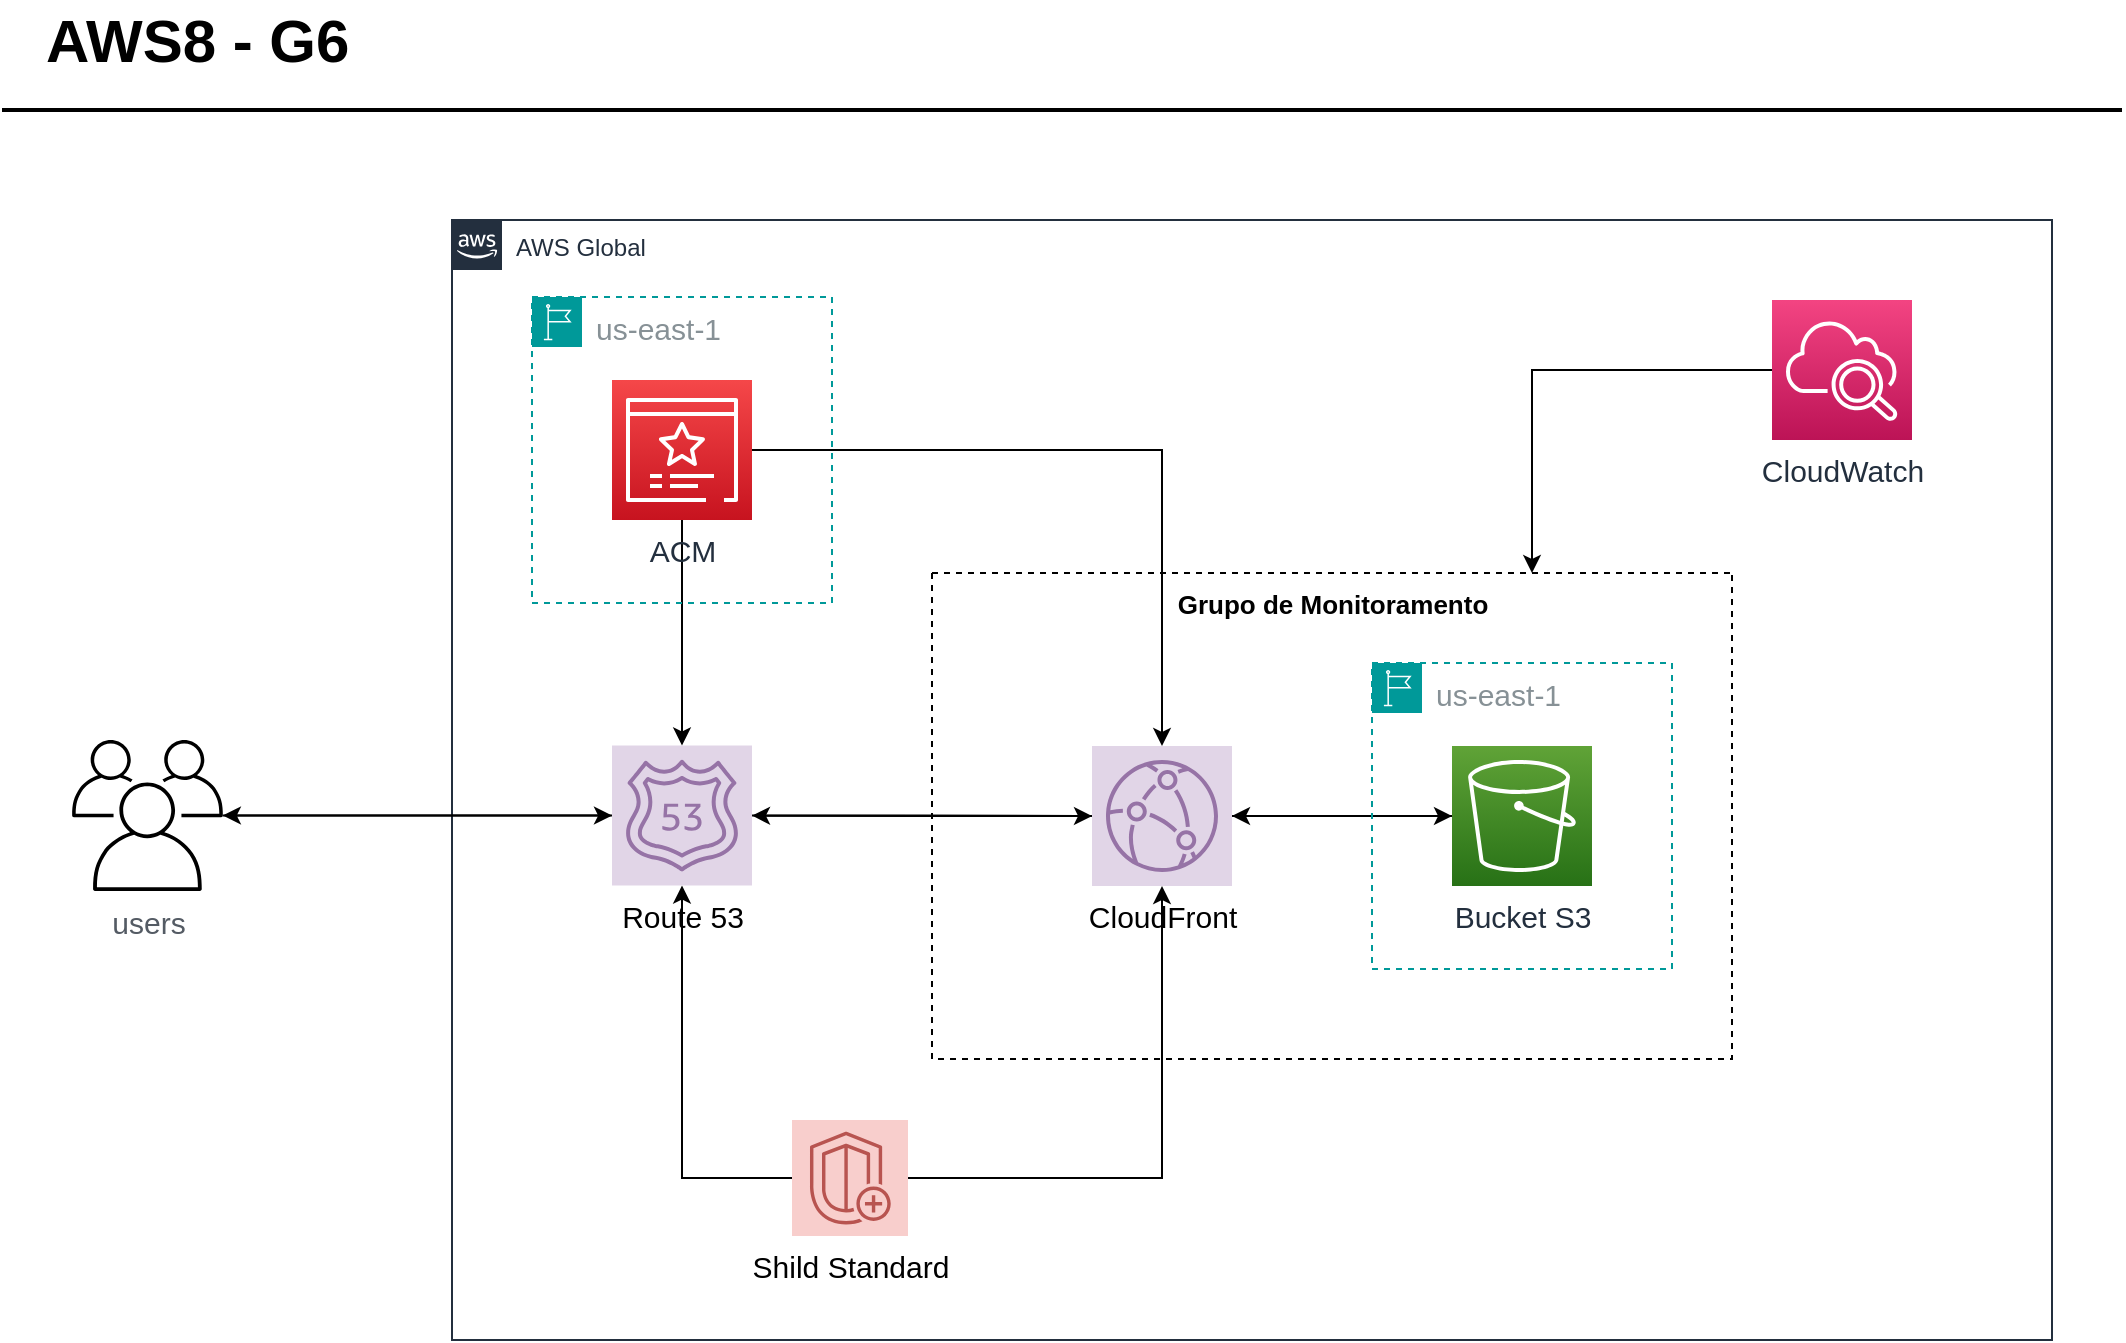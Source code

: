 <mxfile version="21.6.1" type="github">
  <diagram id="Ht1M8jgEwFfnCIfOTk4-" name="Page-1">
    <mxGraphModel dx="2294" dy="783" grid="1" gridSize="10" guides="1" tooltips="1" connect="1" arrows="1" fold="1" page="1" pageScale="1" pageWidth="827" pageHeight="1169" math="0" shadow="0">
      <root>
        <mxCell id="0" />
        <mxCell id="1" parent="0" />
        <mxCell id="UEzPUAAOIrF-is8g5C7q-2" value="AWS Global" style="points=[[0,0],[0.25,0],[0.5,0],[0.75,0],[1,0],[1,0.25],[1,0.5],[1,0.75],[1,1],[0.75,1],[0.5,1],[0.25,1],[0,1],[0,0.75],[0,0.5],[0,0.25]];outlineConnect=0;gradientColor=none;html=1;whiteSpace=wrap;fontSize=12;fontStyle=0;shape=mxgraph.aws4.group;grIcon=mxgraph.aws4.group_aws_cloud_alt;strokeColor=#232F3E;fillColor=none;verticalAlign=top;align=left;spacingLeft=30;fontColor=#232F3E;dashed=0;container=1;pointerEvents=0;collapsible=0;recursiveResize=0;" parent="1" vertex="1">
          <mxGeometry x="225" y="140" width="800" height="560" as="geometry" />
        </mxCell>
        <mxCell id="gmcyGkVwqVU7M_YvU6Ed-11" style="edgeStyle=orthogonalEdgeStyle;rounded=0;orthogonalLoop=1;jettySize=auto;html=1;" edge="1" parent="UEzPUAAOIrF-is8g5C7q-2" source="cJzo9WibTIsnToOcqdDL-10" target="cJzo9WibTIsnToOcqdDL-6">
          <mxGeometry relative="1" as="geometry" />
        </mxCell>
        <mxCell id="cJzo9WibTIsnToOcqdDL-10" value="&lt;font style=&quot;font-size: 15px;&quot;&gt;Bucket S3&lt;/font&gt;" style="sketch=0;points=[[0,0,0],[0.25,0,0],[0.5,0,0],[0.75,0,0],[1,0,0],[0,1,0],[0.25,1,0],[0.5,1,0],[0.75,1,0],[1,1,0],[0,0.25,0],[0,0.5,0],[0,0.75,0],[1,0.25,0],[1,0.5,0],[1,0.75,0]];outlineConnect=0;fontColor=#232F3E;gradientColor=#60A337;gradientDirection=north;fillColor=#277116;strokeColor=#ffffff;dashed=0;verticalLabelPosition=bottom;verticalAlign=top;align=center;html=1;fontSize=12;fontStyle=0;aspect=fixed;shape=mxgraph.aws4.resourceIcon;resIcon=mxgraph.aws4.s3;" parent="UEzPUAAOIrF-is8g5C7q-2" vertex="1">
          <mxGeometry x="500" y="263" width="70" height="70" as="geometry" />
        </mxCell>
        <mxCell id="gmcyGkVwqVU7M_YvU6Ed-10" style="edgeStyle=orthogonalEdgeStyle;rounded=0;orthogonalLoop=1;jettySize=auto;html=1;" edge="1" parent="UEzPUAAOIrF-is8g5C7q-2" source="cJzo9WibTIsnToOcqdDL-6" target="cJzo9WibTIsnToOcqdDL-2">
          <mxGeometry relative="1" as="geometry" />
        </mxCell>
        <mxCell id="cJzo9WibTIsnToOcqdDL-6" value="&lt;font style=&quot;font-size: 15px;&quot;&gt;CloudFront&lt;/font&gt;" style="sketch=0;points=[[0,0,0],[0.25,0,0],[0.5,0,0],[0.75,0,0],[1,0,0],[0,1,0],[0.25,1,0],[0.5,1,0],[0.75,1,0],[1,1,0],[0,0.25,0],[0,0.5,0],[0,0.75,0],[1,0.25,0],[1,0.5,0],[1,0.75,0]];outlineConnect=0;gradientDirection=north;fillColor=#e1d5e7;strokeColor=#9673a6;dashed=0;verticalLabelPosition=bottom;verticalAlign=top;align=center;html=1;fontSize=12;fontStyle=0;aspect=fixed;shape=mxgraph.aws4.resourceIcon;resIcon=mxgraph.aws4.cloudfront;" parent="UEzPUAAOIrF-is8g5C7q-2" vertex="1">
          <mxGeometry x="320" y="263" width="70" height="70" as="geometry" />
        </mxCell>
        <mxCell id="JciT0yg2AG9aeZorolF0-9" value="" style="endArrow=classic;html=1;rounded=0;exitX=1;exitY=0.5;exitDx=0;exitDy=0;exitPerimeter=0;entryX=0;entryY=0.5;entryDx=0;entryDy=0;entryPerimeter=0;" parent="UEzPUAAOIrF-is8g5C7q-2" source="cJzo9WibTIsnToOcqdDL-6" target="cJzo9WibTIsnToOcqdDL-10" edge="1">
          <mxGeometry width="50" height="50" relative="1" as="geometry">
            <mxPoint x="5" y="176.83" as="sourcePoint" />
            <mxPoint x="100" y="177" as="targetPoint" />
          </mxGeometry>
        </mxCell>
        <mxCell id="gmcyGkVwqVU7M_YvU6Ed-14" style="edgeStyle=orthogonalEdgeStyle;rounded=0;orthogonalLoop=1;jettySize=auto;html=1;entryX=0.5;entryY=1;entryDx=0;entryDy=0;entryPerimeter=0;" edge="1" parent="UEzPUAAOIrF-is8g5C7q-2" source="cJzo9WibTIsnToOcqdDL-8" target="cJzo9WibTIsnToOcqdDL-2">
          <mxGeometry relative="1" as="geometry" />
        </mxCell>
        <mxCell id="gmcyGkVwqVU7M_YvU6Ed-15" style="edgeStyle=orthogonalEdgeStyle;rounded=0;orthogonalLoop=1;jettySize=auto;html=1;entryX=0.5;entryY=1;entryDx=0;entryDy=0;entryPerimeter=0;" edge="1" parent="UEzPUAAOIrF-is8g5C7q-2" source="cJzo9WibTIsnToOcqdDL-8" target="cJzo9WibTIsnToOcqdDL-6">
          <mxGeometry relative="1" as="geometry" />
        </mxCell>
        <mxCell id="cJzo9WibTIsnToOcqdDL-8" value="&lt;font style=&quot;font-size: 15px;&quot;&gt;Shild Standard&lt;/font&gt;" style="sketch=0;points=[[0,0,0],[0.25,0,0],[0.5,0,0],[0.75,0,0],[1,0,0],[0,1,0],[0.25,1,0],[0.5,1,0],[0.75,1,0],[1,1,0],[0,0.25,0],[0,0.5,0],[0,0.75,0],[1,0.25,0],[1,0.5,0],[1,0.75,0]];outlineConnect=0;gradientDirection=north;fillColor=#f8cecc;strokeColor=#b85450;dashed=0;verticalLabelPosition=bottom;verticalAlign=top;align=center;html=1;fontSize=12;fontStyle=0;aspect=fixed;shape=mxgraph.aws4.resourceIcon;resIcon=mxgraph.aws4.shield;gradientColor=none;" parent="UEzPUAAOIrF-is8g5C7q-2" vertex="1">
          <mxGeometry x="170" y="450" width="58" height="58" as="geometry" />
        </mxCell>
        <mxCell id="gmcyGkVwqVU7M_YvU6Ed-3" value="" style="swimlane;startSize=0;dashed=1;" vertex="1" parent="UEzPUAAOIrF-is8g5C7q-2">
          <mxGeometry x="240" y="176.5" width="400" height="243" as="geometry" />
        </mxCell>
        <mxCell id="gmcyGkVwqVU7M_YvU6Ed-5" value="&lt;b&gt;&lt;font style=&quot;font-size: 13px;&quot;&gt;Grupo de Monitoramento&lt;/font&gt;&lt;/b&gt;" style="text;html=1;align=center;verticalAlign=middle;resizable=0;points=[];autosize=1;strokeColor=none;fillColor=none;" vertex="1" parent="gmcyGkVwqVU7M_YvU6Ed-3">
          <mxGeometry x="110" width="180" height="30" as="geometry" />
        </mxCell>
        <mxCell id="gmcyGkVwqVU7M_YvU6Ed-12" value="&lt;font style=&quot;font-size: 15px;&quot;&gt;us-east-1&lt;/font&gt;" style="sketch=0;outlineConnect=0;gradientColor=none;html=1;whiteSpace=wrap;fontSize=12;fontStyle=0;shape=mxgraph.aws4.group;grIcon=mxgraph.aws4.group_region;strokeColor=#009999;fillColor=none;verticalAlign=top;align=left;spacingLeft=30;fontColor=#879196;dashed=1;" vertex="1" parent="gmcyGkVwqVU7M_YvU6Ed-3">
          <mxGeometry x="220" y="45" width="150" height="153" as="geometry" />
        </mxCell>
        <mxCell id="gmcyGkVwqVU7M_YvU6Ed-8" style="edgeStyle=orthogonalEdgeStyle;rounded=0;orthogonalLoop=1;jettySize=auto;html=1;" edge="1" parent="UEzPUAAOIrF-is8g5C7q-2" source="cJzo9WibTIsnToOcqdDL-2" target="cJzo9WibTIsnToOcqdDL-6">
          <mxGeometry relative="1" as="geometry" />
        </mxCell>
        <mxCell id="cJzo9WibTIsnToOcqdDL-2" value="&lt;font style=&quot;font-size: 15px;&quot;&gt;Route 53&lt;/font&gt;" style="sketch=0;points=[[0,0,0],[0.25,0,0],[0.5,0,0],[0.75,0,0],[1,0,0],[0,1,0],[0.25,1,0],[0.5,1,0],[0.75,1,0],[1,1,0],[0,0.25,0],[0,0.5,0],[0,0.75,0],[1,0.25,0],[1,0.5,0],[1,0.75,0]];outlineConnect=0;gradientDirection=north;fillColor=#e1d5e7;strokeColor=#9673a6;dashed=0;verticalLabelPosition=bottom;verticalAlign=top;align=center;html=1;fontSize=12;fontStyle=0;aspect=fixed;shape=mxgraph.aws4.resourceIcon;resIcon=mxgraph.aws4.route_53;" parent="UEzPUAAOIrF-is8g5C7q-2" vertex="1">
          <mxGeometry x="80" y="262.75" width="70" height="70" as="geometry" />
        </mxCell>
        <mxCell id="gmcyGkVwqVU7M_YvU6Ed-7" style="edgeStyle=orthogonalEdgeStyle;rounded=0;orthogonalLoop=1;jettySize=auto;html=1;entryX=0.5;entryY=0;entryDx=0;entryDy=0;entryPerimeter=0;" edge="1" parent="UEzPUAAOIrF-is8g5C7q-2" source="JciT0yg2AG9aeZorolF0-6" target="cJzo9WibTIsnToOcqdDL-6">
          <mxGeometry relative="1" as="geometry" />
        </mxCell>
        <mxCell id="gmcyGkVwqVU7M_YvU6Ed-19" style="edgeStyle=orthogonalEdgeStyle;rounded=0;orthogonalLoop=1;jettySize=auto;html=1;entryX=0.5;entryY=0;entryDx=0;entryDy=0;entryPerimeter=0;" edge="1" parent="UEzPUAAOIrF-is8g5C7q-2" source="JciT0yg2AG9aeZorolF0-6" target="cJzo9WibTIsnToOcqdDL-2">
          <mxGeometry relative="1" as="geometry" />
        </mxCell>
        <mxCell id="JciT0yg2AG9aeZorolF0-6" value="&lt;font style=&quot;font-size: 15px;&quot;&gt;ACM&lt;/font&gt;" style="sketch=0;points=[[0,0,0],[0.25,0,0],[0.5,0,0],[0.75,0,0],[1,0,0],[0,1,0],[0.25,1,0],[0.5,1,0],[0.75,1,0],[1,1,0],[0,0.25,0],[0,0.5,0],[0,0.75,0],[1,0.25,0],[1,0.5,0],[1,0.75,0]];outlineConnect=0;fontColor=#232F3E;gradientColor=#F54749;gradientDirection=north;fillColor=#C7131F;strokeColor=#ffffff;dashed=0;verticalLabelPosition=bottom;verticalAlign=top;align=center;html=1;fontSize=12;fontStyle=0;aspect=fixed;shape=mxgraph.aws4.resourceIcon;resIcon=mxgraph.aws4.certificate_manager_3;" parent="UEzPUAAOIrF-is8g5C7q-2" vertex="1">
          <mxGeometry x="80" y="80" width="70" height="70" as="geometry" />
        </mxCell>
        <mxCell id="gmcyGkVwqVU7M_YvU6Ed-6" style="edgeStyle=orthogonalEdgeStyle;rounded=0;orthogonalLoop=1;jettySize=auto;html=1;entryX=0.75;entryY=0;entryDx=0;entryDy=0;" edge="1" parent="UEzPUAAOIrF-is8g5C7q-2" source="cJzo9WibTIsnToOcqdDL-9" target="gmcyGkVwqVU7M_YvU6Ed-3">
          <mxGeometry relative="1" as="geometry" />
        </mxCell>
        <mxCell id="cJzo9WibTIsnToOcqdDL-9" value="&lt;font style=&quot;font-size: 15px;&quot;&gt;CloudWatch&lt;/font&gt;" style="sketch=0;points=[[0,0,0],[0.25,0,0],[0.5,0,0],[0.75,0,0],[1,0,0],[0,1,0],[0.25,1,0],[0.5,1,0],[0.75,1,0],[1,1,0],[0,0.25,0],[0,0.5,0],[0,0.75,0],[1,0.25,0],[1,0.5,0],[1,0.75,0]];points=[[0,0,0],[0.25,0,0],[0.5,0,0],[0.75,0,0],[1,0,0],[0,1,0],[0.25,1,0],[0.5,1,0],[0.75,1,0],[1,1,0],[0,0.25,0],[0,0.5,0],[0,0.75,0],[1,0.25,0],[1,0.5,0],[1,0.75,0]];outlineConnect=0;fontColor=#232F3E;gradientColor=#F34482;gradientDirection=north;fillColor=#BC1356;strokeColor=#ffffff;dashed=0;verticalLabelPosition=bottom;verticalAlign=top;align=center;html=1;fontSize=12;fontStyle=0;aspect=fixed;shape=mxgraph.aws4.resourceIcon;resIcon=mxgraph.aws4.cloudwatch_2;" parent="UEzPUAAOIrF-is8g5C7q-2" vertex="1">
          <mxGeometry x="660" y="40" width="70" height="70" as="geometry" />
        </mxCell>
        <mxCell id="gmcyGkVwqVU7M_YvU6Ed-13" value="&lt;font style=&quot;font-size: 15px;&quot;&gt;us-east-1&lt;/font&gt;" style="sketch=0;outlineConnect=0;gradientColor=none;html=1;whiteSpace=wrap;fontSize=12;fontStyle=0;shape=mxgraph.aws4.group;grIcon=mxgraph.aws4.group_region;strokeColor=#009999;fillColor=none;verticalAlign=top;align=left;spacingLeft=30;fontColor=#879196;dashed=1;" vertex="1" parent="UEzPUAAOIrF-is8g5C7q-2">
          <mxGeometry x="40" y="38.5" width="150" height="153" as="geometry" />
        </mxCell>
        <mxCell id="-QjtrjUzRDEMRZ5MF8oH-47" value="AWS8 - G6" style="text;html=1;resizable=0;points=[];autosize=1;align=left;verticalAlign=top;spacingTop=-4;fontSize=30;fontStyle=1" parent="1" vertex="1">
          <mxGeometry x="20" y="30" width="180" height="40" as="geometry" />
        </mxCell>
        <mxCell id="SCVMTBWpLvtzJIhz15lM-1" value="" style="line;strokeWidth=2;html=1;fontSize=14;" parent="1" vertex="1">
          <mxGeometry y="80" width="1060" height="10" as="geometry" />
        </mxCell>
        <mxCell id="gmcyGkVwqVU7M_YvU6Ed-16" style="edgeStyle=orthogonalEdgeStyle;rounded=0;orthogonalLoop=1;jettySize=auto;html=1;" edge="1" parent="1" source="cJzo9WibTIsnToOcqdDL-1" target="cJzo9WibTIsnToOcqdDL-2">
          <mxGeometry relative="1" as="geometry" />
        </mxCell>
        <mxCell id="cJzo9WibTIsnToOcqdDL-1" value="&lt;font style=&quot;font-size: 15px;&quot;&gt;users&lt;/font&gt;" style="sketch=0;outlineConnect=0;gradientColor=none;fontColor=#545B64;strokeColor=none;fillColor=#000000;dashed=0;verticalLabelPosition=bottom;verticalAlign=top;align=center;html=1;fontSize=12;fontStyle=0;aspect=fixed;shape=mxgraph.aws4.illustration_users;pointerEvents=1" parent="1" vertex="1">
          <mxGeometry x="35" y="400" width="75.5" height="75.5" as="geometry" />
        </mxCell>
        <mxCell id="gmcyGkVwqVU7M_YvU6Ed-17" style="edgeStyle=orthogonalEdgeStyle;rounded=0;orthogonalLoop=1;jettySize=auto;html=1;" edge="1" parent="1" source="cJzo9WibTIsnToOcqdDL-2" target="cJzo9WibTIsnToOcqdDL-1">
          <mxGeometry relative="1" as="geometry" />
        </mxCell>
      </root>
    </mxGraphModel>
  </diagram>
</mxfile>
